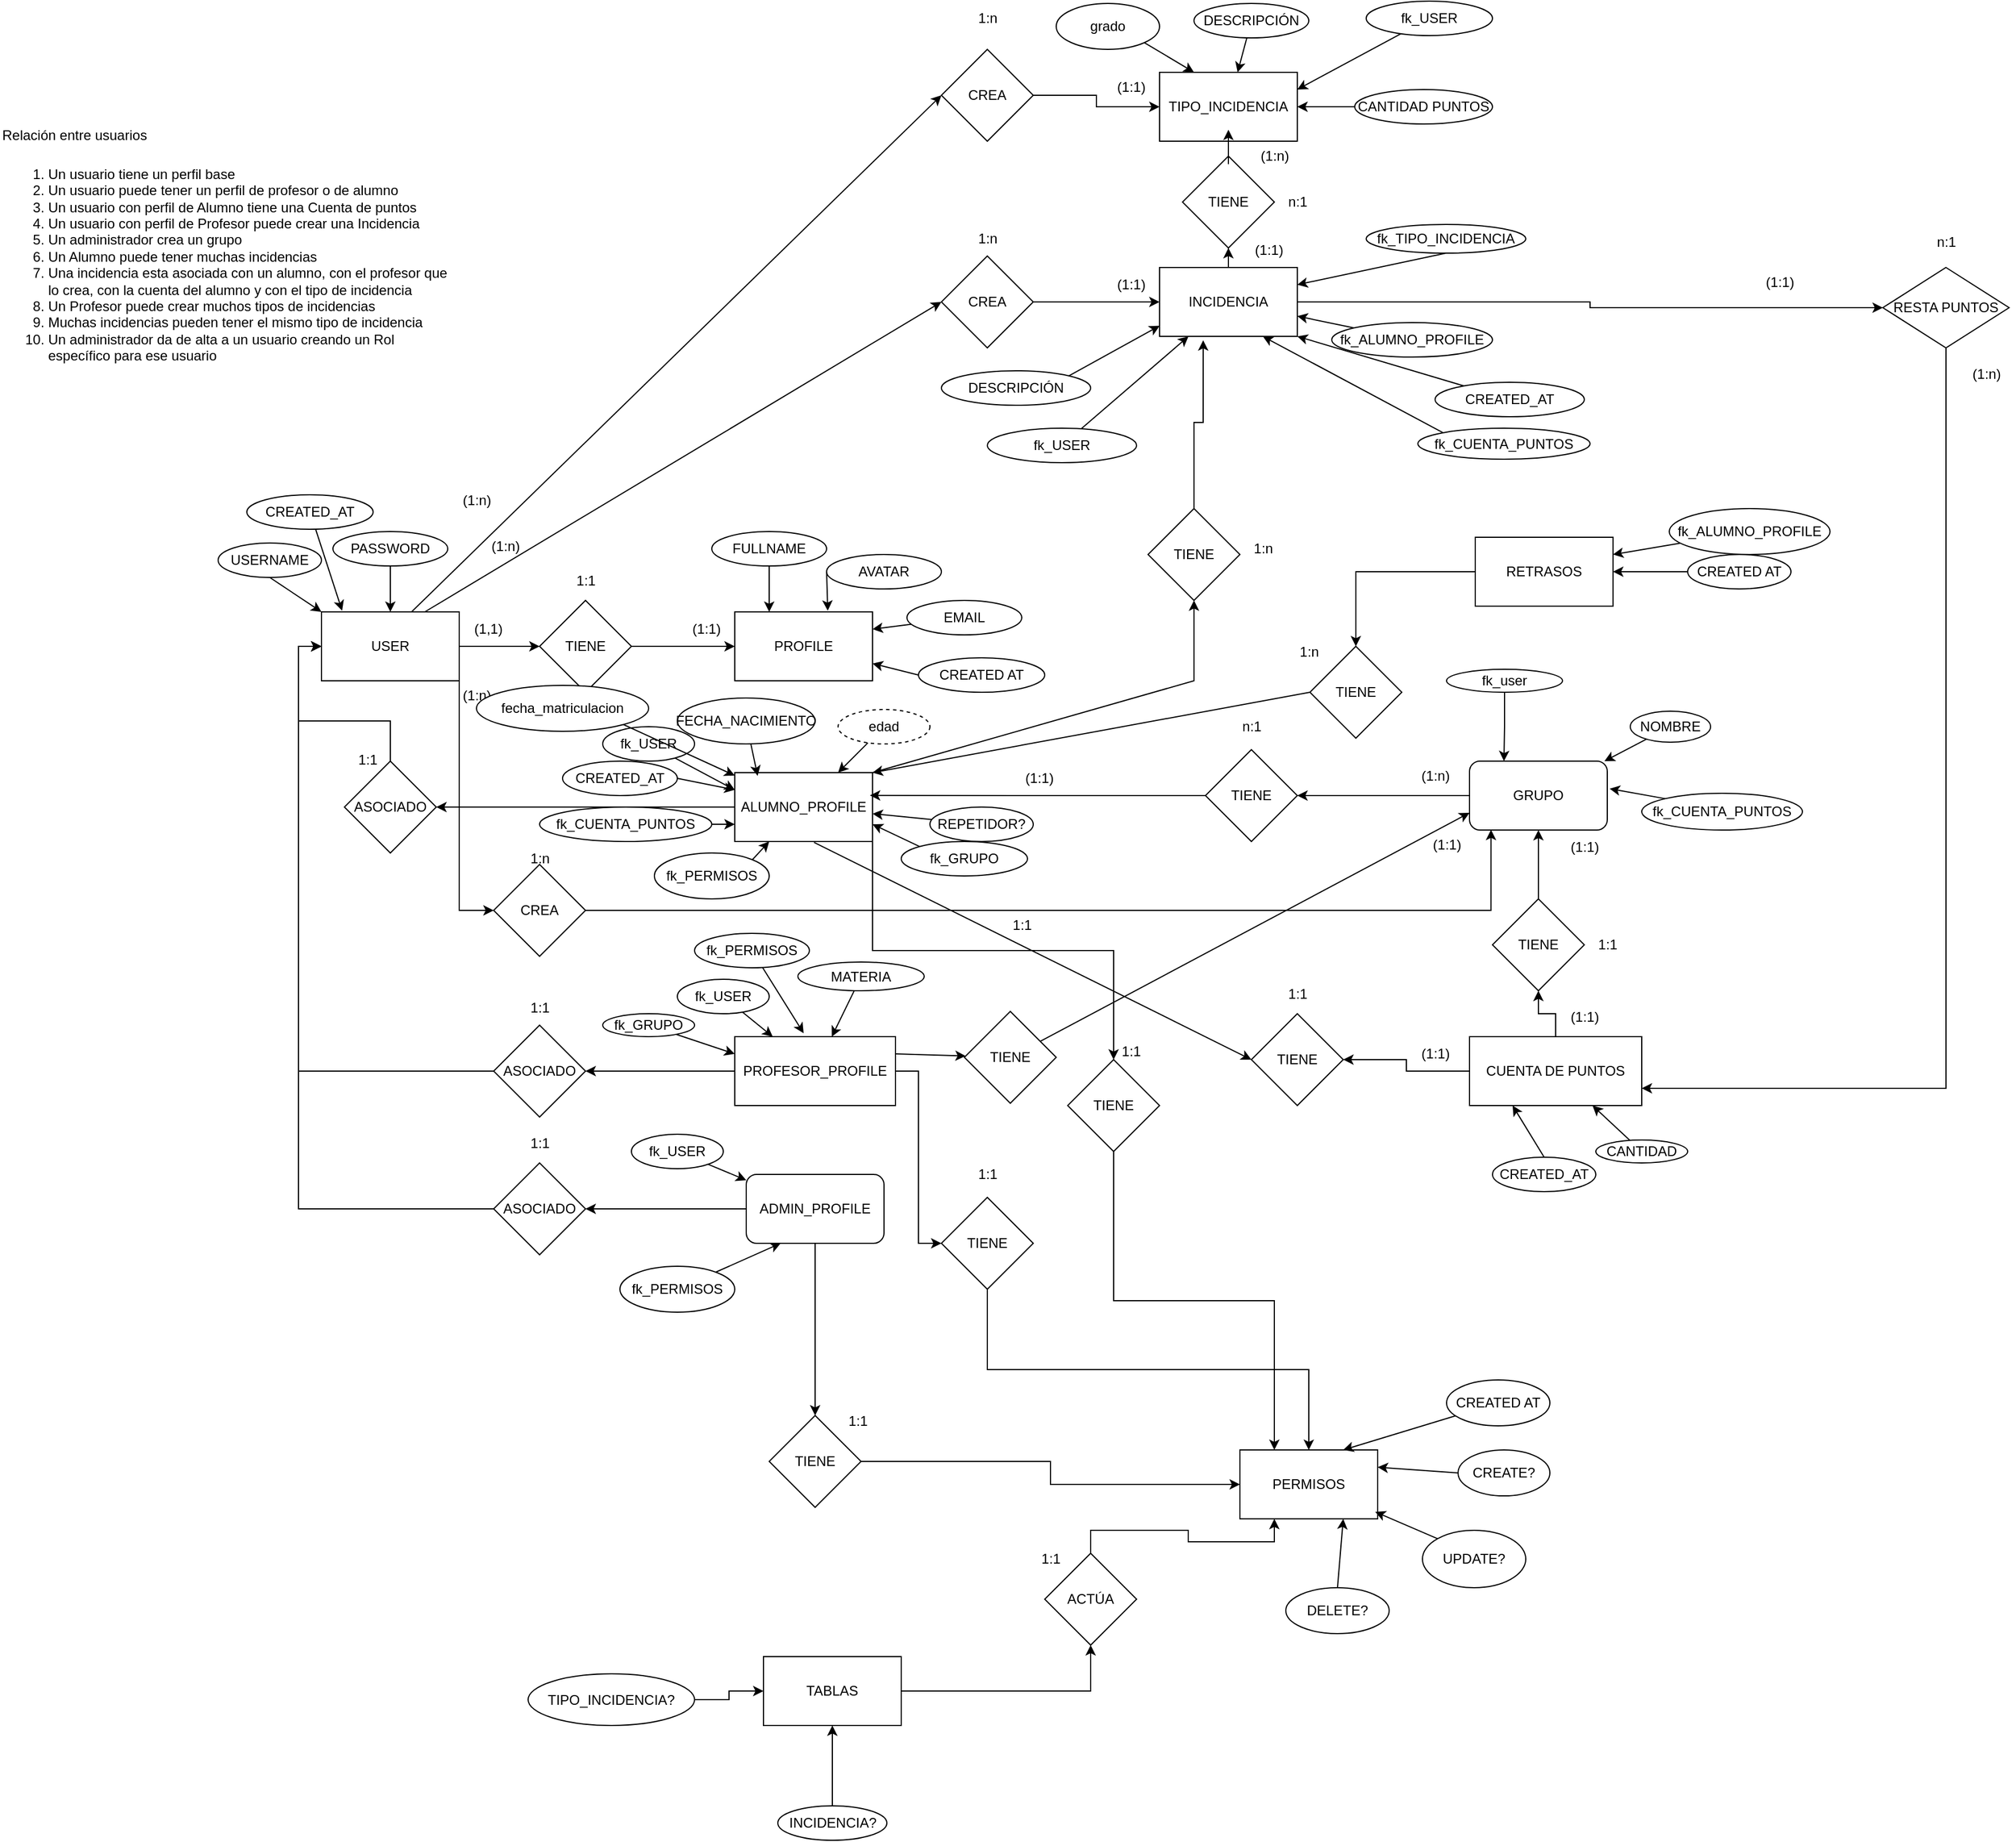 <mxfile version="24.8.4">
  <diagram name="Página-1" id="fHq5Il7rkgxkkeVJPvbZ">
    <mxGraphModel dx="1257" dy="1895" grid="1" gridSize="10" guides="1" tooltips="1" connect="1" arrows="1" fold="1" page="1" pageScale="1" pageWidth="827" pageHeight="1169" math="0" shadow="0">
      <root>
        <mxCell id="0" />
        <mxCell id="1" parent="0" />
        <mxCell id="5nmSyV8fs2mh4pmYHU-O-1" value="&lt;h1 style=&quot;margin-top: 0px;&quot;&gt;&lt;span style=&quot;font-size: 12px; font-weight: 400;&quot;&gt;Relación entre usuarios&lt;/span&gt;&lt;/h1&gt;&lt;div&gt;&lt;ol&gt;&lt;li&gt;&lt;span style=&quot;font-size: 12px; font-weight: 400;&quot;&gt;Un usuario tiene un perfil base&lt;/span&gt;&lt;/li&gt;&lt;li&gt;Un usuario puede tener un perfil de profesor o de alumno&lt;/li&gt;&lt;li&gt;Un usuario con perfil de Alumno tiene una Cuenta de puntos&lt;/li&gt;&lt;li&gt;Un usuario con perfil de Profesor puede crear una Incidencia&lt;/li&gt;&lt;li&gt;Un administrador crea un grupo&lt;/li&gt;&lt;li&gt;Un Alumno puede tener muchas incidencias&lt;/li&gt;&lt;li&gt;Una incidencia esta asociada con un alumno, con el profesor que lo crea, con la cuenta del alumno y con el tipo de incidencia&lt;/li&gt;&lt;li&gt;Un Profesor puede crear muchos tipos de incidencias&lt;/li&gt;&lt;li&gt;Muchas incidencias pueden tener el mismo tipo de incidencia&lt;/li&gt;&lt;li&gt;Un administrador da de alta a un usuario creando un Rol específico para ese usuario&lt;/li&gt;&lt;/ol&gt;&lt;/div&gt;" style="text;html=1;whiteSpace=wrap;overflow=hidden;rounded=0;" parent="1" vertex="1">
          <mxGeometry x="60" y="60" width="390" height="250" as="geometry" />
        </mxCell>
        <mxCell id="5nmSyV8fs2mh4pmYHU-O-5" style="edgeStyle=orthogonalEdgeStyle;rounded=0;orthogonalLoop=1;jettySize=auto;html=1;exitX=1;exitY=0.5;exitDx=0;exitDy=0;entryX=0;entryY=0.5;entryDx=0;entryDy=0;" parent="1" source="5nmSyV8fs2mh4pmYHU-O-3" target="5nmSyV8fs2mh4pmYHU-O-6" edge="1">
          <mxGeometry relative="1" as="geometry">
            <mxPoint x="520" y="530" as="targetPoint" />
          </mxGeometry>
        </mxCell>
        <mxCell id="5nmSyV8fs2mh4pmYHU-O-261" style="edgeStyle=orthogonalEdgeStyle;rounded=0;orthogonalLoop=1;jettySize=auto;html=1;exitX=0.75;exitY=1;exitDx=0;exitDy=0;entryX=0;entryY=0.5;entryDx=0;entryDy=0;" parent="1" source="5nmSyV8fs2mh4pmYHU-O-3" target="5nmSyV8fs2mh4pmYHU-O-260" edge="1">
          <mxGeometry relative="1" as="geometry">
            <Array as="points">
              <mxPoint x="460" y="560" />
              <mxPoint x="460" y="760" />
            </Array>
          </mxGeometry>
        </mxCell>
        <mxCell id="5nmSyV8fs2mh4pmYHU-O-3" value="USER" style="whiteSpace=wrap;html=1;" parent="1" vertex="1">
          <mxGeometry x="340" y="500" width="120" height="60" as="geometry" />
        </mxCell>
        <mxCell id="5nmSyV8fs2mh4pmYHU-O-8" style="edgeStyle=orthogonalEdgeStyle;rounded=0;orthogonalLoop=1;jettySize=auto;html=1;entryX=0;entryY=0.5;entryDx=0;entryDy=0;" parent="1" source="5nmSyV8fs2mh4pmYHU-O-6" target="5nmSyV8fs2mh4pmYHU-O-7" edge="1">
          <mxGeometry relative="1" as="geometry" />
        </mxCell>
        <mxCell id="5nmSyV8fs2mh4pmYHU-O-6" value="TIENE" style="rhombus;whiteSpace=wrap;html=1;" parent="1" vertex="1">
          <mxGeometry x="530" y="490" width="80" height="80" as="geometry" />
        </mxCell>
        <mxCell id="5nmSyV8fs2mh4pmYHU-O-7" value="PROFILE" style="whiteSpace=wrap;html=1;" parent="1" vertex="1">
          <mxGeometry x="700" y="500" width="120" height="60" as="geometry" />
        </mxCell>
        <mxCell id="5nmSyV8fs2mh4pmYHU-O-9" value="(1,1)" style="text;html=1;align=center;verticalAlign=middle;resizable=0;points=[];autosize=1;strokeColor=none;fillColor=none;" parent="1" vertex="1">
          <mxGeometry x="460" y="500" width="50" height="30" as="geometry" />
        </mxCell>
        <mxCell id="5nmSyV8fs2mh4pmYHU-O-10" value="(1:1)" style="text;html=1;align=center;verticalAlign=middle;resizable=0;points=[];autosize=1;strokeColor=none;fillColor=none;" parent="1" vertex="1">
          <mxGeometry x="650" y="500" width="50" height="30" as="geometry" />
        </mxCell>
        <mxCell id="5nmSyV8fs2mh4pmYHU-O-20" style="rounded=0;orthogonalLoop=1;jettySize=auto;html=1;exitX=0.5;exitY=1;exitDx=0;exitDy=0;entryX=0;entryY=0;entryDx=0;entryDy=0;" parent="1" source="5nmSyV8fs2mh4pmYHU-O-12" target="5nmSyV8fs2mh4pmYHU-O-3" edge="1">
          <mxGeometry relative="1" as="geometry" />
        </mxCell>
        <mxCell id="5nmSyV8fs2mh4pmYHU-O-12" value="USERNAME" style="ellipse;whiteSpace=wrap;html=1;" parent="1" vertex="1">
          <mxGeometry x="250" y="440" width="90" height="30" as="geometry" />
        </mxCell>
        <mxCell id="5nmSyV8fs2mh4pmYHU-O-22" style="edgeStyle=orthogonalEdgeStyle;rounded=0;orthogonalLoop=1;jettySize=auto;html=1;entryX=0.5;entryY=0;entryDx=0;entryDy=0;" parent="1" source="5nmSyV8fs2mh4pmYHU-O-13" target="5nmSyV8fs2mh4pmYHU-O-3" edge="1">
          <mxGeometry relative="1" as="geometry" />
        </mxCell>
        <mxCell id="5nmSyV8fs2mh4pmYHU-O-13" value="PASSWORD" style="ellipse;whiteSpace=wrap;html=1;" parent="1" vertex="1">
          <mxGeometry x="350" y="430" width="100" height="30" as="geometry" />
        </mxCell>
        <mxCell id="5nmSyV8fs2mh4pmYHU-O-32" style="edgeStyle=orthogonalEdgeStyle;rounded=0;orthogonalLoop=1;jettySize=auto;html=1;exitX=0.5;exitY=1;exitDx=0;exitDy=0;entryX=0.25;entryY=0;entryDx=0;entryDy=0;" parent="1" source="5nmSyV8fs2mh4pmYHU-O-23" target="5nmSyV8fs2mh4pmYHU-O-7" edge="1">
          <mxGeometry relative="1" as="geometry" />
        </mxCell>
        <mxCell id="5nmSyV8fs2mh4pmYHU-O-23" value="FULLNAME" style="ellipse;whiteSpace=wrap;html=1;" parent="1" vertex="1">
          <mxGeometry x="680" y="430" width="100" height="30" as="geometry" />
        </mxCell>
        <mxCell id="5nmSyV8fs2mh4pmYHU-O-25" value="AVATAR&lt;span style=&quot;color: rgba(0, 0, 0, 0); font-family: monospace; font-size: 0px; text-align: start; text-wrap-mode: nowrap;&quot;&gt;%3CmxGraphModel%3E%3Croot%3E%3CmxCell%20id%3D%220%22%2F%3E%3CmxCell%20id%3D%221%22%20parent%3D%220%22%2F%3E%3CmxCell%20id%3D%222%22%20value%3D%22FULLNAME%22%20style%3D%22ellipse%3BwhiteSpace%3Dwrap%3Bhtml%3D1%3B%22%20vertex%3D%221%22%20parent%3D%221%22%3E%3CmxGeometry%20x%3D%221320%22%20y%3D%22110%22%20width%3D%22100%22%20height%3D%2230%22%20as%3D%22geometry%22%2F%3E%3C%2FmxCell%3E%3C%2Froot%3E%3C%2FmxGraphModel%3E&lt;/span&gt;" style="ellipse;whiteSpace=wrap;html=1;" parent="1" vertex="1">
          <mxGeometry x="780" y="450" width="100" height="30" as="geometry" />
        </mxCell>
        <mxCell id="5nmSyV8fs2mh4pmYHU-O-33" style="rounded=0;orthogonalLoop=1;jettySize=auto;html=1;entryX=1;entryY=0.25;entryDx=0;entryDy=0;" parent="1" source="5nmSyV8fs2mh4pmYHU-O-30" target="5nmSyV8fs2mh4pmYHU-O-7" edge="1">
          <mxGeometry relative="1" as="geometry">
            <mxPoint x="830" y="520" as="targetPoint" />
          </mxGeometry>
        </mxCell>
        <mxCell id="5nmSyV8fs2mh4pmYHU-O-30" value="EMAIL" style="ellipse;whiteSpace=wrap;html=1;" parent="1" vertex="1">
          <mxGeometry x="850" y="490" width="100" height="30" as="geometry" />
        </mxCell>
        <mxCell id="5nmSyV8fs2mh4pmYHU-O-31" style="rounded=0;orthogonalLoop=1;jettySize=auto;html=1;exitX=0;exitY=0.5;exitDx=0;exitDy=0;entryX=0.675;entryY=-0.017;entryDx=0;entryDy=0;entryPerimeter=0;" parent="1" source="5nmSyV8fs2mh4pmYHU-O-25" target="5nmSyV8fs2mh4pmYHU-O-7" edge="1">
          <mxGeometry relative="1" as="geometry" />
        </mxCell>
        <mxCell id="5nmSyV8fs2mh4pmYHU-O-34" value="1:1" style="text;html=1;align=center;verticalAlign=middle;resizable=0;points=[];autosize=1;strokeColor=none;fillColor=none;" parent="1" vertex="1">
          <mxGeometry x="550" y="458" width="40" height="30" as="geometry" />
        </mxCell>
        <mxCell id="5nmSyV8fs2mh4pmYHU-O-227" style="rounded=0;orthogonalLoop=1;jettySize=auto;html=1;exitX=1;exitY=0;exitDx=0;exitDy=0;" parent="1" source="5nmSyV8fs2mh4pmYHU-O-46" target="5nmSyV8fs2mh4pmYHU-O-225" edge="1">
          <mxGeometry relative="1" as="geometry">
            <Array as="points">
              <mxPoint x="1100" y="560" />
            </Array>
          </mxGeometry>
        </mxCell>
        <mxCell id="h6sf5w2JTI2KtMpbFyoY-28" style="edgeStyle=orthogonalEdgeStyle;rounded=0;orthogonalLoop=1;jettySize=auto;html=1;exitX=1;exitY=1;exitDx=0;exitDy=0;entryX=0.5;entryY=0;entryDx=0;entryDy=0;" parent="1" source="5nmSyV8fs2mh4pmYHU-O-46" target="h6sf5w2JTI2KtMpbFyoY-27" edge="1">
          <mxGeometry relative="1" as="geometry" />
        </mxCell>
        <mxCell id="h6sf5w2JTI2KtMpbFyoY-43" style="edgeStyle=orthogonalEdgeStyle;rounded=0;orthogonalLoop=1;jettySize=auto;html=1;entryX=1;entryY=0.5;entryDx=0;entryDy=0;" parent="1" source="5nmSyV8fs2mh4pmYHU-O-46" target="h6sf5w2JTI2KtMpbFyoY-40" edge="1">
          <mxGeometry relative="1" as="geometry" />
        </mxCell>
        <mxCell id="5nmSyV8fs2mh4pmYHU-O-46" value="ALUMNO_PROFILE" style="whiteSpace=wrap;html=1;" parent="1" vertex="1">
          <mxGeometry x="700" y="640" width="120" height="60" as="geometry" />
        </mxCell>
        <mxCell id="h6sf5w2JTI2KtMpbFyoY-24" style="edgeStyle=orthogonalEdgeStyle;rounded=0;orthogonalLoop=1;jettySize=auto;html=1;exitX=1;exitY=0.5;exitDx=0;exitDy=0;entryX=0;entryY=0.5;entryDx=0;entryDy=0;" parent="1" source="5nmSyV8fs2mh4pmYHU-O-47" target="h6sf5w2JTI2KtMpbFyoY-23" edge="1">
          <mxGeometry relative="1" as="geometry" />
        </mxCell>
        <mxCell id="h6sf5w2JTI2KtMpbFyoY-52" style="edgeStyle=orthogonalEdgeStyle;rounded=0;orthogonalLoop=1;jettySize=auto;html=1;entryX=1;entryY=0.5;entryDx=0;entryDy=0;" parent="1" source="5nmSyV8fs2mh4pmYHU-O-47" target="h6sf5w2JTI2KtMpbFyoY-47" edge="1">
          <mxGeometry relative="1" as="geometry" />
        </mxCell>
        <mxCell id="HAJWOKTtWnyAJJbQ7NxA-2" style="rounded=0;orthogonalLoop=1;jettySize=auto;html=1;exitX=1;exitY=0.25;exitDx=0;exitDy=0;" edge="1" parent="1" source="5nmSyV8fs2mh4pmYHU-O-47" target="HAJWOKTtWnyAJJbQ7NxA-1">
          <mxGeometry relative="1" as="geometry" />
        </mxCell>
        <mxCell id="5nmSyV8fs2mh4pmYHU-O-47" value="PROFESOR_PROFILE" style="whiteSpace=wrap;html=1;" parent="1" vertex="1">
          <mxGeometry x="700" y="870" width="140" height="60" as="geometry" />
        </mxCell>
        <mxCell id="5nmSyV8fs2mh4pmYHU-O-224" style="rounded=0;orthogonalLoop=1;jettySize=auto;html=1;entryX=0;entryY=0.25;entryDx=0;entryDy=0;" parent="1" source="5nmSyV8fs2mh4pmYHU-O-60" target="5nmSyV8fs2mh4pmYHU-O-46" edge="1">
          <mxGeometry relative="1" as="geometry" />
        </mxCell>
        <mxCell id="5nmSyV8fs2mh4pmYHU-O-60" value="fk_USER&lt;span style=&quot;color: rgba(0, 0, 0, 0); font-family: monospace; font-size: 0px; text-align: start; text-wrap-mode: nowrap;&quot;&gt;%3CmxGraphModel%3E%3Croot%3E%3CmxCell%20id%3D%220%22%2F%3E%3CmxCell%20id%3D%221%22%20parent%3D%220%22%2F%3E%3CmxCell%20id%3D%222%22%20value%3D%22CREATED%20AT%22%20style%3D%22ellipse%3BwhiteSpace%3Dwrap%3Bhtml%3D1%3B%22%20vertex%3D%221%22%20parent%3D%221%22%3E%3CmxGeometry%20x%3D%22-220%22%20y%3D%22440%22%20width%3D%22100%22%20height%3D%2230%22%20as%3D%22geometry%22%2F%3E%3C%2FmxCell%3E%3C%2Froot%3E%3C%2FmxGraphModel%3E&lt;/span&gt;" style="ellipse;whiteSpace=wrap;html=1;" parent="1" vertex="1">
          <mxGeometry x="585" y="600" width="80" height="30" as="geometry" />
        </mxCell>
        <mxCell id="5nmSyV8fs2mh4pmYHU-O-63" style="rounded=0;orthogonalLoop=1;jettySize=auto;html=1;" parent="1" source="5nmSyV8fs2mh4pmYHU-O-61" target="5nmSyV8fs2mh4pmYHU-O-47" edge="1">
          <mxGeometry relative="1" as="geometry" />
        </mxCell>
        <mxCell id="5nmSyV8fs2mh4pmYHU-O-61" value="fk_USER&lt;span style=&quot;color: rgba(0, 0, 0, 0); font-family: monospace; font-size: 0px; text-align: start; text-wrap-mode: nowrap;&quot;&gt;%3CmxGraphModel%3E%3Croot%3E%3CmxCell%20id%3D%220%22%2F%3E%3CmxCell%20id%3D%221%22%20parent%3D%220%22%2F%3E%3CmxCell%20id%3D%222%22%20value%3D%22CREATED%20AT%22%20style%3D%22ellipse%3BwhiteSpace%3Dwrap%3Bhtml%3D1%3B%22%20vertex%3D%221%22%20parent%3D%221%22%3E%3CmxGeometry%20x%3D%22-220%22%20y%3D%22440%22%20width%3D%22100%22%20height%3D%2230%22%20as%3D%22geometry%22%2F%3E%3C%2FmxCell%3E%3C%2Froot%3E%3C%2FmxGraphModel%3E&lt;/span&gt;" style="ellipse;whiteSpace=wrap;html=1;" parent="1" vertex="1">
          <mxGeometry x="650" y="820" width="80" height="30" as="geometry" />
        </mxCell>
        <mxCell id="5nmSyV8fs2mh4pmYHU-O-66" value="" style="rounded=0;orthogonalLoop=1;jettySize=auto;html=1;" parent="1" source="5nmSyV8fs2mh4pmYHU-O-64" target="5nmSyV8fs2mh4pmYHU-O-46" edge="1">
          <mxGeometry relative="1" as="geometry" />
        </mxCell>
        <mxCell id="5nmSyV8fs2mh4pmYHU-O-64" value="REPETIDOR?" style="ellipse;whiteSpace=wrap;html=1;" parent="1" vertex="1">
          <mxGeometry x="870" y="670" width="90" height="30" as="geometry" />
        </mxCell>
        <mxCell id="5nmSyV8fs2mh4pmYHU-O-68" value="" style="rounded=0;orthogonalLoop=1;jettySize=auto;html=1;" parent="1" source="5nmSyV8fs2mh4pmYHU-O-67" target="5nmSyV8fs2mh4pmYHU-O-46" edge="1">
          <mxGeometry relative="1" as="geometry" />
        </mxCell>
        <mxCell id="5nmSyV8fs2mh4pmYHU-O-67" value="edad" style="ellipse;whiteSpace=wrap;html=1;dashed=1;" parent="1" vertex="1">
          <mxGeometry x="790" y="585" width="80" height="30" as="geometry" />
        </mxCell>
        <mxCell id="5nmSyV8fs2mh4pmYHU-O-69" value="FECHA_NACIMIENTO" style="ellipse;whiteSpace=wrap;html=1;" parent="1" vertex="1">
          <mxGeometry x="650" y="575" width="120" height="40" as="geometry" />
        </mxCell>
        <mxCell id="5nmSyV8fs2mh4pmYHU-O-72" style="rounded=0;orthogonalLoop=1;jettySize=auto;html=1;entryX=0.166;entryY=0.047;entryDx=0;entryDy=0;entryPerimeter=0;" parent="1" source="5nmSyV8fs2mh4pmYHU-O-69" target="5nmSyV8fs2mh4pmYHU-O-46" edge="1">
          <mxGeometry relative="1" as="geometry" />
        </mxCell>
        <mxCell id="h6sf5w2JTI2KtMpbFyoY-20" style="edgeStyle=orthogonalEdgeStyle;rounded=0;orthogonalLoop=1;jettySize=auto;html=1;exitX=0.5;exitY=1;exitDx=0;exitDy=0;entryX=0.5;entryY=0;entryDx=0;entryDy=0;" parent="1" source="5nmSyV8fs2mh4pmYHU-O-74" target="h6sf5w2JTI2KtMpbFyoY-19" edge="1">
          <mxGeometry relative="1" as="geometry" />
        </mxCell>
        <mxCell id="h6sf5w2JTI2KtMpbFyoY-50" style="edgeStyle=orthogonalEdgeStyle;rounded=0;orthogonalLoop=1;jettySize=auto;html=1;entryX=1;entryY=0.5;entryDx=0;entryDy=0;" parent="1" source="5nmSyV8fs2mh4pmYHU-O-74" target="h6sf5w2JTI2KtMpbFyoY-49" edge="1">
          <mxGeometry relative="1" as="geometry" />
        </mxCell>
        <mxCell id="5nmSyV8fs2mh4pmYHU-O-74" value="ADMIN_PROFILE" style="rounded=1;whiteSpace=wrap;html=1;" parent="1" vertex="1">
          <mxGeometry x="710" y="990" width="120" height="60" as="geometry" />
        </mxCell>
        <mxCell id="5nmSyV8fs2mh4pmYHU-O-76" value="" style="rounded=0;orthogonalLoop=1;jettySize=auto;html=1;" parent="1" source="5nmSyV8fs2mh4pmYHU-O-75" target="5nmSyV8fs2mh4pmYHU-O-74" edge="1">
          <mxGeometry relative="1" as="geometry" />
        </mxCell>
        <mxCell id="5nmSyV8fs2mh4pmYHU-O-75" value="fk_USER" style="ellipse;whiteSpace=wrap;html=1;" parent="1" vertex="1">
          <mxGeometry x="610" y="955" width="80" height="30" as="geometry" />
        </mxCell>
        <mxCell id="5nmSyV8fs2mh4pmYHU-O-87" style="edgeStyle=orthogonalEdgeStyle;rounded=0;orthogonalLoop=1;jettySize=auto;html=1;" parent="1" source="5nmSyV8fs2mh4pmYHU-O-81" edge="1">
          <mxGeometry relative="1" as="geometry">
            <mxPoint x="1190" y="660" as="targetPoint" />
          </mxGeometry>
        </mxCell>
        <mxCell id="5nmSyV8fs2mh4pmYHU-O-81" value="GRUPO" style="rounded=1;whiteSpace=wrap;html=1;" parent="1" vertex="1">
          <mxGeometry x="1340" y="630" width="120" height="60" as="geometry" />
        </mxCell>
        <mxCell id="5nmSyV8fs2mh4pmYHU-O-83" value="" style="rounded=0;orthogonalLoop=1;jettySize=auto;html=1;" parent="1" source="5nmSyV8fs2mh4pmYHU-O-82" target="5nmSyV8fs2mh4pmYHU-O-81" edge="1">
          <mxGeometry relative="1" as="geometry" />
        </mxCell>
        <mxCell id="5nmSyV8fs2mh4pmYHU-O-82" value="NOMBRE" style="ellipse;whiteSpace=wrap;html=1;" parent="1" vertex="1">
          <mxGeometry x="1480" y="586.5" width="70" height="27" as="geometry" />
        </mxCell>
        <mxCell id="5nmSyV8fs2mh4pmYHU-O-84" value="TIENE" style="rhombus;whiteSpace=wrap;html=1;" parent="1" vertex="1">
          <mxGeometry x="1110" y="620" width="80" height="80" as="geometry" />
        </mxCell>
        <mxCell id="5nmSyV8fs2mh4pmYHU-O-89" style="edgeStyle=orthogonalEdgeStyle;rounded=0;orthogonalLoop=1;jettySize=auto;html=1;entryX=0.981;entryY=0.331;entryDx=0;entryDy=0;entryPerimeter=0;" parent="1" source="5nmSyV8fs2mh4pmYHU-O-84" target="5nmSyV8fs2mh4pmYHU-O-46" edge="1">
          <mxGeometry relative="1" as="geometry" />
        </mxCell>
        <mxCell id="5nmSyV8fs2mh4pmYHU-O-90" value="(1:1)" style="text;html=1;align=center;verticalAlign=middle;resizable=0;points=[];autosize=1;strokeColor=none;fillColor=none;" parent="1" vertex="1">
          <mxGeometry x="940" y="630" width="50" height="30" as="geometry" />
        </mxCell>
        <mxCell id="5nmSyV8fs2mh4pmYHU-O-91" value="(1:n)" style="text;html=1;align=center;verticalAlign=middle;resizable=0;points=[];autosize=1;strokeColor=none;fillColor=none;" parent="1" vertex="1">
          <mxGeometry x="1285" y="628" width="50" height="30" as="geometry" />
        </mxCell>
        <mxCell id="5nmSyV8fs2mh4pmYHU-O-92" value="n:1" style="text;html=1;align=center;verticalAlign=middle;resizable=0;points=[];autosize=1;strokeColor=none;fillColor=none;" parent="1" vertex="1">
          <mxGeometry x="1130" y="585" width="40" height="30" as="geometry" />
        </mxCell>
        <mxCell id="5nmSyV8fs2mh4pmYHU-O-100" value="" style="edgeStyle=orthogonalEdgeStyle;rounded=0;orthogonalLoop=1;jettySize=auto;html=1;" parent="1" source="5nmSyV8fs2mh4pmYHU-O-95" target="5nmSyV8fs2mh4pmYHU-O-99" edge="1">
          <mxGeometry relative="1" as="geometry" />
        </mxCell>
        <mxCell id="5nmSyV8fs2mh4pmYHU-O-111" value="" style="edgeStyle=orthogonalEdgeStyle;rounded=0;orthogonalLoop=1;jettySize=auto;html=1;" parent="1" source="5nmSyV8fs2mh4pmYHU-O-95" target="5nmSyV8fs2mh4pmYHU-O-110" edge="1">
          <mxGeometry relative="1" as="geometry" />
        </mxCell>
        <mxCell id="5nmSyV8fs2mh4pmYHU-O-95" value="CUENTA DE PUNTOS" style="rounded=0;whiteSpace=wrap;html=1;" parent="1" vertex="1">
          <mxGeometry x="1340" y="870" width="150" height="60" as="geometry" />
        </mxCell>
        <mxCell id="5nmSyV8fs2mh4pmYHU-O-98" value="" style="rounded=0;orthogonalLoop=1;jettySize=auto;html=1;" parent="1" source="5nmSyV8fs2mh4pmYHU-O-97" target="5nmSyV8fs2mh4pmYHU-O-95" edge="1">
          <mxGeometry relative="1" as="geometry" />
        </mxCell>
        <mxCell id="5nmSyV8fs2mh4pmYHU-O-97" value="CANTIDAD" style="ellipse;whiteSpace=wrap;html=1;" parent="1" vertex="1">
          <mxGeometry x="1450" y="960" width="80" height="20" as="geometry" />
        </mxCell>
        <mxCell id="5nmSyV8fs2mh4pmYHU-O-102" style="rounded=0;orthogonalLoop=1;jettySize=auto;html=1;entryX=0;entryY=0.5;entryDx=0;entryDy=0;exitX=0.576;exitY=1.013;exitDx=0;exitDy=0;exitPerimeter=0;" parent="1" source="5nmSyV8fs2mh4pmYHU-O-46" target="5nmSyV8fs2mh4pmYHU-O-99" edge="1">
          <mxGeometry relative="1" as="geometry">
            <mxPoint x="760" y="730" as="targetPoint" />
          </mxGeometry>
        </mxCell>
        <mxCell id="5nmSyV8fs2mh4pmYHU-O-99" value="TIENE" style="rhombus;whiteSpace=wrap;html=1;" parent="1" vertex="1">
          <mxGeometry x="1150" y="850" width="80" height="80" as="geometry" />
        </mxCell>
        <mxCell id="5nmSyV8fs2mh4pmYHU-O-104" value="(1:1)" style="text;html=1;align=center;verticalAlign=middle;resizable=0;points=[];autosize=1;strokeColor=none;fillColor=none;" parent="1" vertex="1">
          <mxGeometry x="1285" y="870" width="50" height="30" as="geometry" />
        </mxCell>
        <mxCell id="5nmSyV8fs2mh4pmYHU-O-105" value="1:1" style="text;html=1;align=center;verticalAlign=middle;resizable=0;points=[];autosize=1;strokeColor=none;fillColor=none;" parent="1" vertex="1">
          <mxGeometry x="1170" y="818" width="40" height="30" as="geometry" />
        </mxCell>
        <mxCell id="5nmSyV8fs2mh4pmYHU-O-106" style="edgeStyle=orthogonalEdgeStyle;rounded=0;orthogonalLoop=1;jettySize=auto;html=1;exitX=0.5;exitY=1;exitDx=0;exitDy=0;" parent="1" edge="1">
          <mxGeometry relative="1" as="geometry">
            <mxPoint x="930" y="770" as="sourcePoint" />
            <mxPoint x="930" y="770" as="targetPoint" />
          </mxGeometry>
        </mxCell>
        <mxCell id="5nmSyV8fs2mh4pmYHU-O-108" value="" style="rounded=0;orthogonalLoop=1;jettySize=auto;html=1;entryX=0;entryY=0.75;entryDx=0;entryDy=0;" parent="1" source="5nmSyV8fs2mh4pmYHU-O-107" target="5nmSyV8fs2mh4pmYHU-O-46" edge="1">
          <mxGeometry relative="1" as="geometry" />
        </mxCell>
        <mxCell id="5nmSyV8fs2mh4pmYHU-O-107" value="fk_CUENTA_PUNTOS" style="ellipse;whiteSpace=wrap;html=1;" parent="1" vertex="1">
          <mxGeometry x="530" y="670" width="150" height="30" as="geometry" />
        </mxCell>
        <mxCell id="5nmSyV8fs2mh4pmYHU-O-112" value="" style="edgeStyle=orthogonalEdgeStyle;rounded=0;orthogonalLoop=1;jettySize=auto;html=1;" parent="1" source="5nmSyV8fs2mh4pmYHU-O-110" target="5nmSyV8fs2mh4pmYHU-O-81" edge="1">
          <mxGeometry relative="1" as="geometry" />
        </mxCell>
        <mxCell id="5nmSyV8fs2mh4pmYHU-O-110" value="TIENE" style="rhombus;whiteSpace=wrap;html=1;" parent="1" vertex="1">
          <mxGeometry x="1360" y="750" width="80" height="80" as="geometry" />
        </mxCell>
        <mxCell id="5nmSyV8fs2mh4pmYHU-O-114" value="(1:1)" style="text;html=1;align=center;verticalAlign=middle;resizable=0;points=[];autosize=1;strokeColor=none;fillColor=none;" parent="1" vertex="1">
          <mxGeometry x="1415" y="838" width="50" height="30" as="geometry" />
        </mxCell>
        <mxCell id="5nmSyV8fs2mh4pmYHU-O-115" value="(1:1)" style="text;html=1;align=center;verticalAlign=middle;resizable=0;points=[];autosize=1;strokeColor=none;fillColor=none;" parent="1" vertex="1">
          <mxGeometry x="1415" y="690" width="50" height="30" as="geometry" />
        </mxCell>
        <mxCell id="5nmSyV8fs2mh4pmYHU-O-116" value="1:1" style="text;html=1;align=center;verticalAlign=middle;resizable=0;points=[];autosize=1;strokeColor=none;fillColor=none;" parent="1" vertex="1">
          <mxGeometry x="1440" y="775" width="40" height="30" as="geometry" />
        </mxCell>
        <mxCell id="5nmSyV8fs2mh4pmYHU-O-241" style="edgeStyle=orthogonalEdgeStyle;rounded=0;orthogonalLoop=1;jettySize=auto;html=1;" parent="1" source="5nmSyV8fs2mh4pmYHU-O-128" target="5nmSyV8fs2mh4pmYHU-O-232" edge="1">
          <mxGeometry relative="1" as="geometry" />
        </mxCell>
        <mxCell id="5nmSyV8fs2mh4pmYHU-O-248" style="edgeStyle=orthogonalEdgeStyle;rounded=0;orthogonalLoop=1;jettySize=auto;html=1;exitX=1;exitY=0.5;exitDx=0;exitDy=0;entryX=0;entryY=0.5;entryDx=0;entryDy=0;" parent="1" source="5nmSyV8fs2mh4pmYHU-O-128" target="5nmSyV8fs2mh4pmYHU-O-247" edge="1">
          <mxGeometry relative="1" as="geometry" />
        </mxCell>
        <mxCell id="5nmSyV8fs2mh4pmYHU-O-128" value="INCIDENCIA" style="whiteSpace=wrap;html=1;" parent="1" vertex="1">
          <mxGeometry x="1070" y="200" width="120" height="60" as="geometry" />
        </mxCell>
        <mxCell id="5nmSyV8fs2mh4pmYHU-O-129" value="TIPO_INCIDENCIA" style="whiteSpace=wrap;html=1;" parent="1" vertex="1">
          <mxGeometry x="1070" y="30" width="120" height="60" as="geometry" />
        </mxCell>
        <mxCell id="5nmSyV8fs2mh4pmYHU-O-130" value="" style="rounded=0;orthogonalLoop=1;jettySize=auto;html=1;" parent="1" source="5nmSyV8fs2mh4pmYHU-O-131" target="5nmSyV8fs2mh4pmYHU-O-129" edge="1">
          <mxGeometry relative="1" as="geometry" />
        </mxCell>
        <mxCell id="5nmSyV8fs2mh4pmYHU-O-131" value="DESCRIPCIÓN" style="ellipse;whiteSpace=wrap;html=1;" parent="1" vertex="1">
          <mxGeometry x="1100" y="-30" width="100" height="30" as="geometry" />
        </mxCell>
        <mxCell id="5nmSyV8fs2mh4pmYHU-O-132" value="" style="edgeStyle=orthogonalEdgeStyle;rounded=0;orthogonalLoop=1;jettySize=auto;html=1;" parent="1" source="5nmSyV8fs2mh4pmYHU-O-133" target="5nmSyV8fs2mh4pmYHU-O-129" edge="1">
          <mxGeometry relative="1" as="geometry" />
        </mxCell>
        <mxCell id="5nmSyV8fs2mh4pmYHU-O-133" value="CANTIDAD PUNTOS" style="ellipse;whiteSpace=wrap;html=1;" parent="1" vertex="1">
          <mxGeometry x="1240" y="45" width="120" height="30" as="geometry" />
        </mxCell>
        <mxCell id="5nmSyV8fs2mh4pmYHU-O-208" value="" style="edgeStyle=orthogonalEdgeStyle;rounded=0;orthogonalLoop=1;jettySize=auto;html=1;" parent="1" source="5nmSyV8fs2mh4pmYHU-O-200" target="5nmSyV8fs2mh4pmYHU-O-129" edge="1">
          <mxGeometry relative="1" as="geometry" />
        </mxCell>
        <mxCell id="5nmSyV8fs2mh4pmYHU-O-200" value="CREA" style="rhombus;whiteSpace=wrap;html=1;" parent="1" vertex="1">
          <mxGeometry x="880" y="10" width="80" height="80" as="geometry" />
        </mxCell>
        <mxCell id="5nmSyV8fs2mh4pmYHU-O-209" value="" style="edgeStyle=orthogonalEdgeStyle;rounded=0;orthogonalLoop=1;jettySize=auto;html=1;" parent="1" source="5nmSyV8fs2mh4pmYHU-O-201" target="5nmSyV8fs2mh4pmYHU-O-128" edge="1">
          <mxGeometry relative="1" as="geometry" />
        </mxCell>
        <mxCell id="5nmSyV8fs2mh4pmYHU-O-201" value="CREA" style="rhombus;whiteSpace=wrap;html=1;" parent="1" vertex="1">
          <mxGeometry x="880" y="190" width="80" height="80" as="geometry" />
        </mxCell>
        <mxCell id="5nmSyV8fs2mh4pmYHU-O-204" style="rounded=0;orthogonalLoop=1;jettySize=auto;html=1;entryX=0;entryY=0.5;entryDx=0;entryDy=0;exitX=0.656;exitY=-0.004;exitDx=0;exitDy=0;exitPerimeter=0;" parent="1" source="5nmSyV8fs2mh4pmYHU-O-3" target="5nmSyV8fs2mh4pmYHU-O-200" edge="1">
          <mxGeometry relative="1" as="geometry" />
        </mxCell>
        <mxCell id="5nmSyV8fs2mh4pmYHU-O-205" style="rounded=0;orthogonalLoop=1;jettySize=auto;html=1;entryX=0;entryY=0.5;entryDx=0;entryDy=0;exitX=0.75;exitY=0;exitDx=0;exitDy=0;" parent="1" source="5nmSyV8fs2mh4pmYHU-O-3" target="5nmSyV8fs2mh4pmYHU-O-201" edge="1">
          <mxGeometry relative="1" as="geometry" />
        </mxCell>
        <mxCell id="5nmSyV8fs2mh4pmYHU-O-206" value="(1:n)" style="text;html=1;align=center;verticalAlign=middle;resizable=0;points=[];autosize=1;strokeColor=none;fillColor=none;" parent="1" vertex="1">
          <mxGeometry x="450" y="388" width="50" height="30" as="geometry" />
        </mxCell>
        <mxCell id="5nmSyV8fs2mh4pmYHU-O-207" value="(1:n)" style="text;html=1;align=center;verticalAlign=middle;resizable=0;points=[];autosize=1;strokeColor=none;fillColor=none;" parent="1" vertex="1">
          <mxGeometry x="475" y="428" width="50" height="30" as="geometry" />
        </mxCell>
        <mxCell id="5nmSyV8fs2mh4pmYHU-O-210" value="1:n" style="text;html=1;align=center;verticalAlign=middle;resizable=0;points=[];autosize=1;strokeColor=none;fillColor=none;" parent="1" vertex="1">
          <mxGeometry x="900" y="-32" width="40" height="30" as="geometry" />
        </mxCell>
        <mxCell id="5nmSyV8fs2mh4pmYHU-O-211" value="(1:1)" style="text;html=1;align=center;verticalAlign=middle;resizable=0;points=[];autosize=1;strokeColor=none;fillColor=none;" parent="1" vertex="1">
          <mxGeometry x="1020" y="28" width="50" height="30" as="geometry" />
        </mxCell>
        <mxCell id="5nmSyV8fs2mh4pmYHU-O-212" value="(1:1)" style="text;html=1;align=center;verticalAlign=middle;resizable=0;points=[];autosize=1;strokeColor=none;fillColor=none;" parent="1" vertex="1">
          <mxGeometry x="1020" y="200" width="50" height="30" as="geometry" />
        </mxCell>
        <mxCell id="5nmSyV8fs2mh4pmYHU-O-213" value="1:n" style="text;html=1;align=center;verticalAlign=middle;resizable=0;points=[];autosize=1;strokeColor=none;fillColor=none;" parent="1" vertex="1">
          <mxGeometry x="900" y="160" width="40" height="30" as="geometry" />
        </mxCell>
        <mxCell id="5nmSyV8fs2mh4pmYHU-O-216" value="" style="rounded=0;orthogonalLoop=1;jettySize=auto;html=1;" parent="1" source="5nmSyV8fs2mh4pmYHU-O-214" target="5nmSyV8fs2mh4pmYHU-O-128" edge="1">
          <mxGeometry relative="1" as="geometry" />
        </mxCell>
        <mxCell id="5nmSyV8fs2mh4pmYHU-O-214" value="fk_USER" style="ellipse;whiteSpace=wrap;html=1;" parent="1" vertex="1">
          <mxGeometry x="920" y="340" width="130" height="30" as="geometry" />
        </mxCell>
        <mxCell id="5nmSyV8fs2mh4pmYHU-O-219" style="rounded=0;orthogonalLoop=1;jettySize=auto;html=1;entryX=1;entryY=0.25;entryDx=0;entryDy=0;" parent="1" source="5nmSyV8fs2mh4pmYHU-O-215" target="5nmSyV8fs2mh4pmYHU-O-129" edge="1">
          <mxGeometry relative="1" as="geometry" />
        </mxCell>
        <mxCell id="5nmSyV8fs2mh4pmYHU-O-215" value="fk_USER" style="ellipse;whiteSpace=wrap;html=1;" parent="1" vertex="1">
          <mxGeometry x="1250" y="-32" width="110" height="30" as="geometry" />
        </mxCell>
        <mxCell id="5nmSyV8fs2mh4pmYHU-O-221" value="" style="rounded=0;orthogonalLoop=1;jettySize=auto;html=1;entryX=1;entryY=1;entryDx=0;entryDy=0;" parent="1" source="5nmSyV8fs2mh4pmYHU-O-220" target="5nmSyV8fs2mh4pmYHU-O-128" edge="1">
          <mxGeometry relative="1" as="geometry" />
        </mxCell>
        <mxCell id="5nmSyV8fs2mh4pmYHU-O-220" value="CREATED_AT" style="ellipse;whiteSpace=wrap;html=1;" parent="1" vertex="1">
          <mxGeometry x="1310" y="300" width="130" height="30" as="geometry" />
        </mxCell>
        <mxCell id="5nmSyV8fs2mh4pmYHU-O-222" value="DESCRIPCIÓN" style="ellipse;whiteSpace=wrap;html=1;" parent="1" vertex="1">
          <mxGeometry x="880" y="290" width="130" height="30" as="geometry" />
        </mxCell>
        <mxCell id="5nmSyV8fs2mh4pmYHU-O-225" value="TIENE" style="rhombus;whiteSpace=wrap;html=1;" parent="1" vertex="1">
          <mxGeometry x="1060" y="410" width="80" height="80" as="geometry" />
        </mxCell>
        <mxCell id="5nmSyV8fs2mh4pmYHU-O-228" style="edgeStyle=orthogonalEdgeStyle;rounded=0;orthogonalLoop=1;jettySize=auto;html=1;entryX=0.317;entryY=1.057;entryDx=0;entryDy=0;entryPerimeter=0;" parent="1" source="5nmSyV8fs2mh4pmYHU-O-225" target="5nmSyV8fs2mh4pmYHU-O-128" edge="1">
          <mxGeometry relative="1" as="geometry" />
        </mxCell>
        <mxCell id="5nmSyV8fs2mh4pmYHU-O-229" value="1:n" style="text;html=1;align=center;verticalAlign=middle;resizable=0;points=[];autosize=1;strokeColor=none;fillColor=none;" parent="1" vertex="1">
          <mxGeometry x="1140" y="430" width="40" height="30" as="geometry" />
        </mxCell>
        <mxCell id="5nmSyV8fs2mh4pmYHU-O-231" value="" style="rounded=0;orthogonalLoop=1;jettySize=auto;html=1;" parent="1" source="5nmSyV8fs2mh4pmYHU-O-230" target="5nmSyV8fs2mh4pmYHU-O-128" edge="1">
          <mxGeometry relative="1" as="geometry" />
        </mxCell>
        <mxCell id="5nmSyV8fs2mh4pmYHU-O-230" value="fk_ALUMNO_PROFILE" style="ellipse;whiteSpace=wrap;html=1;" parent="1" vertex="1">
          <mxGeometry x="1220" y="248" width="140" height="30" as="geometry" />
        </mxCell>
        <mxCell id="5nmSyV8fs2mh4pmYHU-O-232" value="TIENE" style="rhombus;whiteSpace=wrap;html=1;" parent="1" vertex="1">
          <mxGeometry x="1090" y="103" width="80" height="80" as="geometry" />
        </mxCell>
        <mxCell id="5nmSyV8fs2mh4pmYHU-O-236" value="(1:1)" style="text;html=1;align=center;verticalAlign=middle;resizable=0;points=[];autosize=1;strokeColor=none;fillColor=none;" parent="1" vertex="1">
          <mxGeometry x="1140" y="170" width="50" height="30" as="geometry" />
        </mxCell>
        <mxCell id="5nmSyV8fs2mh4pmYHU-O-237" value="(1:n)" style="text;html=1;align=center;verticalAlign=middle;resizable=0;points=[];autosize=1;strokeColor=none;fillColor=none;" parent="1" vertex="1">
          <mxGeometry x="1145" y="88" width="50" height="30" as="geometry" />
        </mxCell>
        <mxCell id="5nmSyV8fs2mh4pmYHU-O-238" value="n:1" style="text;html=1;align=center;verticalAlign=middle;resizable=0;points=[];autosize=1;strokeColor=none;fillColor=none;" parent="1" vertex="1">
          <mxGeometry x="1170" y="128" width="40" height="30" as="geometry" />
        </mxCell>
        <mxCell id="5nmSyV8fs2mh4pmYHU-O-243" style="edgeStyle=orthogonalEdgeStyle;rounded=0;orthogonalLoop=1;jettySize=auto;html=1;entryX=0.5;entryY=0.833;entryDx=0;entryDy=0;entryPerimeter=0;" parent="1" source="5nmSyV8fs2mh4pmYHU-O-232" target="5nmSyV8fs2mh4pmYHU-O-129" edge="1">
          <mxGeometry relative="1" as="geometry" />
        </mxCell>
        <mxCell id="5nmSyV8fs2mh4pmYHU-O-244" value="fk_TIPO_INCIDENCIA" style="ellipse;whiteSpace=wrap;html=1;" parent="1" vertex="1">
          <mxGeometry x="1250" y="162.5" width="139" height="25" as="geometry" />
        </mxCell>
        <mxCell id="5nmSyV8fs2mh4pmYHU-O-246" style="rounded=0;orthogonalLoop=1;jettySize=auto;html=1;exitX=0.5;exitY=1;exitDx=0;exitDy=0;entryX=1;entryY=0.25;entryDx=0;entryDy=0;" parent="1" source="5nmSyV8fs2mh4pmYHU-O-244" target="5nmSyV8fs2mh4pmYHU-O-128" edge="1">
          <mxGeometry relative="1" as="geometry" />
        </mxCell>
        <mxCell id="5nmSyV8fs2mh4pmYHU-O-249" style="edgeStyle=orthogonalEdgeStyle;rounded=0;orthogonalLoop=1;jettySize=auto;html=1;exitX=0.5;exitY=1;exitDx=0;exitDy=0;entryX=1;entryY=0.75;entryDx=0;entryDy=0;" parent="1" source="5nmSyV8fs2mh4pmYHU-O-247" target="5nmSyV8fs2mh4pmYHU-O-95" edge="1">
          <mxGeometry relative="1" as="geometry" />
        </mxCell>
        <mxCell id="5nmSyV8fs2mh4pmYHU-O-247" value="RESTA PUNTOS" style="rhombus;whiteSpace=wrap;html=1;" parent="1" vertex="1">
          <mxGeometry x="1700" y="200" width="110" height="70" as="geometry" />
        </mxCell>
        <mxCell id="5nmSyV8fs2mh4pmYHU-O-250" value="CREATED_AT" style="ellipse;whiteSpace=wrap;html=1;" parent="1" vertex="1">
          <mxGeometry x="275" y="398" width="110" height="30" as="geometry" />
        </mxCell>
        <mxCell id="5nmSyV8fs2mh4pmYHU-O-251" style="rounded=0;orthogonalLoop=1;jettySize=auto;html=1;entryX=0.15;entryY=-0.017;entryDx=0;entryDy=0;entryPerimeter=0;" parent="1" source="5nmSyV8fs2mh4pmYHU-O-250" target="5nmSyV8fs2mh4pmYHU-O-3" edge="1">
          <mxGeometry relative="1" as="geometry" />
        </mxCell>
        <mxCell id="5nmSyV8fs2mh4pmYHU-O-253" value="" style="rounded=0;orthogonalLoop=1;jettySize=auto;html=1;" parent="1" source="5nmSyV8fs2mh4pmYHU-O-252" target="5nmSyV8fs2mh4pmYHU-O-47" edge="1">
          <mxGeometry relative="1" as="geometry" />
        </mxCell>
        <mxCell id="5nmSyV8fs2mh4pmYHU-O-252" value="MATERIA" style="ellipse;whiteSpace=wrap;html=1;" parent="1" vertex="1">
          <mxGeometry x="755" y="805" width="110" height="25" as="geometry" />
        </mxCell>
        <mxCell id="5nmSyV8fs2mh4pmYHU-O-254" value="(1:1)" style="text;html=1;align=center;verticalAlign=middle;resizable=0;points=[];autosize=1;strokeColor=none;fillColor=none;" parent="1" vertex="1">
          <mxGeometry x="1585" y="198" width="50" height="30" as="geometry" />
        </mxCell>
        <mxCell id="5nmSyV8fs2mh4pmYHU-O-255" value="(1:n)" style="text;html=1;align=center;verticalAlign=middle;resizable=0;points=[];autosize=1;strokeColor=none;fillColor=none;" parent="1" vertex="1">
          <mxGeometry x="1765" y="278" width="50" height="30" as="geometry" />
        </mxCell>
        <mxCell id="5nmSyV8fs2mh4pmYHU-O-256" value="n:1" style="text;html=1;align=center;verticalAlign=middle;resizable=0;points=[];autosize=1;strokeColor=none;fillColor=none;" parent="1" vertex="1">
          <mxGeometry x="1735" y="162.5" width="40" height="30" as="geometry" />
        </mxCell>
        <mxCell id="5nmSyV8fs2mh4pmYHU-O-257" value="fk_CUENTA_PUNTOS" style="ellipse;whiteSpace=wrap;html=1;" parent="1" vertex="1">
          <mxGeometry x="1295" y="340" width="150" height="27" as="geometry" />
        </mxCell>
        <mxCell id="5nmSyV8fs2mh4pmYHU-O-258" style="rounded=0;orthogonalLoop=1;jettySize=auto;html=1;exitX=0;exitY=0;exitDx=0;exitDy=0;entryX=0.75;entryY=1;entryDx=0;entryDy=0;" parent="1" source="5nmSyV8fs2mh4pmYHU-O-257" target="5nmSyV8fs2mh4pmYHU-O-128" edge="1">
          <mxGeometry relative="1" as="geometry" />
        </mxCell>
        <mxCell id="5nmSyV8fs2mh4pmYHU-O-260" value="CREA" style="rhombus;whiteSpace=wrap;html=1;" parent="1" vertex="1">
          <mxGeometry x="490" y="720" width="80" height="80" as="geometry" />
        </mxCell>
        <mxCell id="5nmSyV8fs2mh4pmYHU-O-262" style="edgeStyle=orthogonalEdgeStyle;rounded=0;orthogonalLoop=1;jettySize=auto;html=1;exitX=1;exitY=0.5;exitDx=0;exitDy=0;entryX=0.156;entryY=0.996;entryDx=0;entryDy=0;entryPerimeter=0;" parent="1" source="5nmSyV8fs2mh4pmYHU-O-260" target="5nmSyV8fs2mh4pmYHU-O-81" edge="1">
          <mxGeometry relative="1" as="geometry" />
        </mxCell>
        <mxCell id="5nmSyV8fs2mh4pmYHU-O-263" value="(1:n)" style="text;html=1;align=center;verticalAlign=middle;resizable=0;points=[];autosize=1;strokeColor=none;fillColor=none;" parent="1" vertex="1">
          <mxGeometry x="450" y="558" width="50" height="30" as="geometry" />
        </mxCell>
        <mxCell id="5nmSyV8fs2mh4pmYHU-O-264" value="(1:1)" style="text;html=1;align=center;verticalAlign=middle;resizable=0;points=[];autosize=1;strokeColor=none;fillColor=none;" parent="1" vertex="1">
          <mxGeometry x="1295" y="688" width="50" height="30" as="geometry" />
        </mxCell>
        <mxCell id="5nmSyV8fs2mh4pmYHU-O-265" value="1:n" style="text;html=1;align=center;verticalAlign=middle;resizable=0;points=[];autosize=1;strokeColor=none;fillColor=none;" parent="1" vertex="1">
          <mxGeometry x="510" y="700" width="40" height="30" as="geometry" />
        </mxCell>
        <mxCell id="5nmSyV8fs2mh4pmYHU-O-269" style="edgeStyle=orthogonalEdgeStyle;rounded=0;orthogonalLoop=1;jettySize=auto;html=1;exitX=0.5;exitY=1;exitDx=0;exitDy=0;entryX=0.25;entryY=0;entryDx=0;entryDy=0;" parent="1" source="5nmSyV8fs2mh4pmYHU-O-267" target="5nmSyV8fs2mh4pmYHU-O-81" edge="1">
          <mxGeometry relative="1" as="geometry" />
        </mxCell>
        <mxCell id="5nmSyV8fs2mh4pmYHU-O-267" value="fk_user" style="ellipse;whiteSpace=wrap;html=1;" parent="1" vertex="1">
          <mxGeometry x="1320" y="550" width="101" height="20" as="geometry" />
        </mxCell>
        <mxCell id="h6sf5w2JTI2KtMpbFyoY-2" style="rounded=0;orthogonalLoop=1;jettySize=auto;html=1;exitX=1;exitY=0;exitDx=0;exitDy=0;entryX=0.001;entryY=0.846;entryDx=0;entryDy=0;entryPerimeter=0;" parent="1" source="5nmSyV8fs2mh4pmYHU-O-222" target="5nmSyV8fs2mh4pmYHU-O-128" edge="1">
          <mxGeometry relative="1" as="geometry" />
        </mxCell>
        <mxCell id="h6sf5w2JTI2KtMpbFyoY-5" style="rounded=0;orthogonalLoop=1;jettySize=auto;html=1;exitX=1;exitY=0.5;exitDx=0;exitDy=0;entryX=0;entryY=0.25;entryDx=0;entryDy=0;" parent="1" source="h6sf5w2JTI2KtMpbFyoY-4" target="5nmSyV8fs2mh4pmYHU-O-46" edge="1">
          <mxGeometry relative="1" as="geometry" />
        </mxCell>
        <mxCell id="h6sf5w2JTI2KtMpbFyoY-4" value="CREATED_AT" style="ellipse;whiteSpace=wrap;html=1;" parent="1" vertex="1">
          <mxGeometry x="550" y="630" width="100" height="30" as="geometry" />
        </mxCell>
        <mxCell id="h6sf5w2JTI2KtMpbFyoY-8" style="rounded=0;orthogonalLoop=1;jettySize=auto;html=1;exitX=0;exitY=0.5;exitDx=0;exitDy=0;entryX=1;entryY=0.75;entryDx=0;entryDy=0;" parent="1" source="h6sf5w2JTI2KtMpbFyoY-7" target="5nmSyV8fs2mh4pmYHU-O-7" edge="1">
          <mxGeometry relative="1" as="geometry" />
        </mxCell>
        <mxCell id="h6sf5w2JTI2KtMpbFyoY-7" value="CREATED AT" style="ellipse;whiteSpace=wrap;html=1;" parent="1" vertex="1">
          <mxGeometry x="860" y="540" width="110" height="30" as="geometry" />
        </mxCell>
        <mxCell id="h6sf5w2JTI2KtMpbFyoY-13" style="rounded=0;orthogonalLoop=1;jettySize=auto;html=1;exitX=0.5;exitY=0;exitDx=0;exitDy=0;entryX=0.25;entryY=1;entryDx=0;entryDy=0;" parent="1" source="h6sf5w2JTI2KtMpbFyoY-11" target="5nmSyV8fs2mh4pmYHU-O-95" edge="1">
          <mxGeometry relative="1" as="geometry" />
        </mxCell>
        <mxCell id="h6sf5w2JTI2KtMpbFyoY-11" value="CREATED_AT" style="ellipse;whiteSpace=wrap;html=1;" parent="1" vertex="1">
          <mxGeometry x="1360" y="975" width="90" height="30" as="geometry" />
        </mxCell>
        <mxCell id="h6sf5w2JTI2KtMpbFyoY-15" value="PERMISOS" style="whiteSpace=wrap;html=1;" parent="1" vertex="1">
          <mxGeometry x="1140" y="1230" width="120" height="60" as="geometry" />
        </mxCell>
        <mxCell id="h6sf5w2JTI2KtMpbFyoY-33" style="rounded=0;orthogonalLoop=1;jettySize=auto;html=1;exitX=0;exitY=0.5;exitDx=0;exitDy=0;entryX=1;entryY=0.25;entryDx=0;entryDy=0;" parent="1" source="h6sf5w2JTI2KtMpbFyoY-16" target="h6sf5w2JTI2KtMpbFyoY-15" edge="1">
          <mxGeometry relative="1" as="geometry" />
        </mxCell>
        <mxCell id="h6sf5w2JTI2KtMpbFyoY-16" value="CREATE?" style="ellipse;whiteSpace=wrap;html=1;" parent="1" vertex="1">
          <mxGeometry x="1330" y="1230" width="80" height="40" as="geometry" />
        </mxCell>
        <mxCell id="h6sf5w2JTI2KtMpbFyoY-32" style="rounded=0;orthogonalLoop=1;jettySize=auto;html=1;exitX=0;exitY=0;exitDx=0;exitDy=0;entryX=0.982;entryY=0.898;entryDx=0;entryDy=0;entryPerimeter=0;" parent="1" source="h6sf5w2JTI2KtMpbFyoY-17" target="h6sf5w2JTI2KtMpbFyoY-15" edge="1">
          <mxGeometry relative="1" as="geometry" />
        </mxCell>
        <mxCell id="h6sf5w2JTI2KtMpbFyoY-17" value="UPDATE?" style="ellipse;whiteSpace=wrap;html=1;" parent="1" vertex="1">
          <mxGeometry x="1299" y="1300" width="90" height="50" as="geometry" />
        </mxCell>
        <mxCell id="h6sf5w2JTI2KtMpbFyoY-31" style="rounded=0;orthogonalLoop=1;jettySize=auto;html=1;exitX=0.5;exitY=0;exitDx=0;exitDy=0;entryX=0.75;entryY=1;entryDx=0;entryDy=0;" parent="1" source="h6sf5w2JTI2KtMpbFyoY-18" target="h6sf5w2JTI2KtMpbFyoY-15" edge="1">
          <mxGeometry relative="1" as="geometry" />
        </mxCell>
        <mxCell id="h6sf5w2JTI2KtMpbFyoY-18" value="DELETE?" style="ellipse;whiteSpace=wrap;html=1;" parent="1" vertex="1">
          <mxGeometry x="1180" y="1350" width="90" height="40" as="geometry" />
        </mxCell>
        <mxCell id="h6sf5w2JTI2KtMpbFyoY-21" style="edgeStyle=orthogonalEdgeStyle;rounded=0;orthogonalLoop=1;jettySize=auto;html=1;exitX=1;exitY=0.5;exitDx=0;exitDy=0;entryX=0;entryY=0.5;entryDx=0;entryDy=0;" parent="1" source="h6sf5w2JTI2KtMpbFyoY-19" target="h6sf5w2JTI2KtMpbFyoY-15" edge="1">
          <mxGeometry relative="1" as="geometry" />
        </mxCell>
        <mxCell id="h6sf5w2JTI2KtMpbFyoY-19" value="TIENE" style="rhombus;whiteSpace=wrap;html=1;" parent="1" vertex="1">
          <mxGeometry x="730" y="1200" width="80" height="80" as="geometry" />
        </mxCell>
        <mxCell id="h6sf5w2JTI2KtMpbFyoY-22" value="1:1" style="text;html=1;align=center;verticalAlign=middle;resizable=0;points=[];autosize=1;strokeColor=none;fillColor=none;" parent="1" vertex="1">
          <mxGeometry x="787" y="1190" width="40" height="30" as="geometry" />
        </mxCell>
        <mxCell id="h6sf5w2JTI2KtMpbFyoY-25" style="edgeStyle=orthogonalEdgeStyle;rounded=0;orthogonalLoop=1;jettySize=auto;html=1;exitX=0.5;exitY=1;exitDx=0;exitDy=0;entryX=0.5;entryY=0;entryDx=0;entryDy=0;" parent="1" source="h6sf5w2JTI2KtMpbFyoY-23" target="h6sf5w2JTI2KtMpbFyoY-15" edge="1">
          <mxGeometry relative="1" as="geometry" />
        </mxCell>
        <mxCell id="h6sf5w2JTI2KtMpbFyoY-23" value="TIENE" style="rhombus;whiteSpace=wrap;html=1;" parent="1" vertex="1">
          <mxGeometry x="880" y="1010" width="80" height="80" as="geometry" />
        </mxCell>
        <mxCell id="h6sf5w2JTI2KtMpbFyoY-26" value="1:1" style="text;html=1;align=center;verticalAlign=middle;resizable=0;points=[];autosize=1;strokeColor=none;fillColor=none;" parent="1" vertex="1">
          <mxGeometry x="900" y="975" width="40" height="30" as="geometry" />
        </mxCell>
        <mxCell id="h6sf5w2JTI2KtMpbFyoY-29" style="edgeStyle=orthogonalEdgeStyle;rounded=0;orthogonalLoop=1;jettySize=auto;html=1;exitX=0.5;exitY=1;exitDx=0;exitDy=0;entryX=0.25;entryY=0;entryDx=0;entryDy=0;" parent="1" source="h6sf5w2JTI2KtMpbFyoY-27" target="h6sf5w2JTI2KtMpbFyoY-15" edge="1">
          <mxGeometry relative="1" as="geometry" />
        </mxCell>
        <mxCell id="h6sf5w2JTI2KtMpbFyoY-27" value="TIENE" style="rhombus;whiteSpace=wrap;html=1;" parent="1" vertex="1">
          <mxGeometry x="990" y="890" width="80" height="80" as="geometry" />
        </mxCell>
        <mxCell id="h6sf5w2JTI2KtMpbFyoY-30" value="1:1" style="text;html=1;align=center;verticalAlign=middle;resizable=0;points=[];autosize=1;strokeColor=none;fillColor=none;" parent="1" vertex="1">
          <mxGeometry x="1025" y="868" width="40" height="30" as="geometry" />
        </mxCell>
        <mxCell id="h6sf5w2JTI2KtMpbFyoY-37" style="rounded=0;orthogonalLoop=1;jettySize=auto;html=1;entryX=0.75;entryY=0;entryDx=0;entryDy=0;" parent="1" source="h6sf5w2JTI2KtMpbFyoY-36" target="h6sf5w2JTI2KtMpbFyoY-15" edge="1">
          <mxGeometry relative="1" as="geometry" />
        </mxCell>
        <mxCell id="h6sf5w2JTI2KtMpbFyoY-36" value="CREATED AT" style="ellipse;whiteSpace=wrap;html=1;" parent="1" vertex="1">
          <mxGeometry x="1320" y="1169" width="90" height="40" as="geometry" />
        </mxCell>
        <mxCell id="h6sf5w2JTI2KtMpbFyoY-46" style="edgeStyle=orthogonalEdgeStyle;rounded=0;orthogonalLoop=1;jettySize=auto;html=1;entryX=0;entryY=0.5;entryDx=0;entryDy=0;" parent="1" source="h6sf5w2JTI2KtMpbFyoY-40" target="5nmSyV8fs2mh4pmYHU-O-3" edge="1">
          <mxGeometry relative="1" as="geometry" />
        </mxCell>
        <mxCell id="h6sf5w2JTI2KtMpbFyoY-40" value="ASOCIADO" style="rhombus;whiteSpace=wrap;html=1;" parent="1" vertex="1">
          <mxGeometry x="360" y="630" width="80" height="80" as="geometry" />
        </mxCell>
        <mxCell id="h6sf5w2JTI2KtMpbFyoY-45" value="1:1" style="text;html=1;align=center;verticalAlign=middle;resizable=0;points=[];autosize=1;strokeColor=none;fillColor=none;" parent="1" vertex="1">
          <mxGeometry x="360" y="613.5" width="40" height="30" as="geometry" />
        </mxCell>
        <mxCell id="h6sf5w2JTI2KtMpbFyoY-53" style="edgeStyle=orthogonalEdgeStyle;rounded=0;orthogonalLoop=1;jettySize=auto;html=1;entryX=0;entryY=0.5;entryDx=0;entryDy=0;" parent="1" source="h6sf5w2JTI2KtMpbFyoY-47" target="5nmSyV8fs2mh4pmYHU-O-3" edge="1">
          <mxGeometry relative="1" as="geometry" />
        </mxCell>
        <mxCell id="h6sf5w2JTI2KtMpbFyoY-47" value="ASOCIADO" style="rhombus;whiteSpace=wrap;html=1;" parent="1" vertex="1">
          <mxGeometry x="490" y="860" width="80" height="80" as="geometry" />
        </mxCell>
        <mxCell id="h6sf5w2JTI2KtMpbFyoY-51" style="edgeStyle=orthogonalEdgeStyle;rounded=0;orthogonalLoop=1;jettySize=auto;html=1;entryX=0;entryY=0.5;entryDx=0;entryDy=0;" parent="1" source="h6sf5w2JTI2KtMpbFyoY-49" target="5nmSyV8fs2mh4pmYHU-O-3" edge="1">
          <mxGeometry relative="1" as="geometry" />
        </mxCell>
        <mxCell id="h6sf5w2JTI2KtMpbFyoY-49" value="ASOCIADO" style="rhombus;whiteSpace=wrap;html=1;" parent="1" vertex="1">
          <mxGeometry x="490" y="980" width="80" height="80" as="geometry" />
        </mxCell>
        <mxCell id="h6sf5w2JTI2KtMpbFyoY-54" value="1:1" style="text;html=1;align=center;verticalAlign=middle;resizable=0;points=[];autosize=1;strokeColor=none;fillColor=none;" parent="1" vertex="1">
          <mxGeometry x="510" y="830" width="40" height="30" as="geometry" />
        </mxCell>
        <mxCell id="h6sf5w2JTI2KtMpbFyoY-55" value="1:1" style="text;html=1;align=center;verticalAlign=middle;resizable=0;points=[];autosize=1;strokeColor=none;fillColor=none;" parent="1" vertex="1">
          <mxGeometry x="510" y="948" width="40" height="30" as="geometry" />
        </mxCell>
        <mxCell id="h6sf5w2JTI2KtMpbFyoY-57" style="rounded=0;orthogonalLoop=1;jettySize=auto;html=1;entryX=0.25;entryY=1;entryDx=0;entryDy=0;" parent="1" source="h6sf5w2JTI2KtMpbFyoY-56" target="5nmSyV8fs2mh4pmYHU-O-74" edge="1">
          <mxGeometry relative="1" as="geometry" />
        </mxCell>
        <mxCell id="h6sf5w2JTI2KtMpbFyoY-56" value="fk_PERMISOS" style="ellipse;whiteSpace=wrap;html=1;" parent="1" vertex="1">
          <mxGeometry x="600" y="1070" width="100" height="40" as="geometry" />
        </mxCell>
        <mxCell id="h6sf5w2JTI2KtMpbFyoY-58" value="fk_PERMISOS" style="ellipse;whiteSpace=wrap;html=1;" parent="1" vertex="1">
          <mxGeometry x="665" y="780" width="100" height="30" as="geometry" />
        </mxCell>
        <mxCell id="h6sf5w2JTI2KtMpbFyoY-60" style="rounded=0;orthogonalLoop=1;jettySize=auto;html=1;" parent="1" source="h6sf5w2JTI2KtMpbFyoY-58" edge="1">
          <mxGeometry relative="1" as="geometry">
            <mxPoint x="760" y="867" as="targetPoint" />
          </mxGeometry>
        </mxCell>
        <mxCell id="h6sf5w2JTI2KtMpbFyoY-62" style="rounded=0;orthogonalLoop=1;jettySize=auto;html=1;exitX=1;exitY=0;exitDx=0;exitDy=0;entryX=0.25;entryY=1;entryDx=0;entryDy=0;" parent="1" source="h6sf5w2JTI2KtMpbFyoY-61" target="5nmSyV8fs2mh4pmYHU-O-46" edge="1">
          <mxGeometry relative="1" as="geometry" />
        </mxCell>
        <mxCell id="h6sf5w2JTI2KtMpbFyoY-61" value="fk_PERMISOS" style="ellipse;whiteSpace=wrap;html=1;" parent="1" vertex="1">
          <mxGeometry x="630" y="710" width="100" height="40" as="geometry" />
        </mxCell>
        <mxCell id="PDGs9ns66K2a2faZmoEc-4" style="rounded=0;orthogonalLoop=1;jettySize=auto;html=1;exitX=0;exitY=0;exitDx=0;exitDy=0;entryX=1;entryY=0.75;entryDx=0;entryDy=0;" parent="1" source="PDGs9ns66K2a2faZmoEc-1" target="5nmSyV8fs2mh4pmYHU-O-46" edge="1">
          <mxGeometry relative="1" as="geometry" />
        </mxCell>
        <mxCell id="PDGs9ns66K2a2faZmoEc-1" value="fk_GRUPO" style="ellipse;whiteSpace=wrap;html=1;" parent="1" vertex="1">
          <mxGeometry x="845" y="700" width="110" height="30" as="geometry" />
        </mxCell>
        <mxCell id="PDGs9ns66K2a2faZmoEc-5" value="fk_CUENTA_PUNTOS" style="ellipse;whiteSpace=wrap;html=1;" parent="1" vertex="1">
          <mxGeometry x="1490" y="658" width="140" height="32" as="geometry" />
        </mxCell>
        <mxCell id="PDGs9ns66K2a2faZmoEc-7" style="rounded=0;orthogonalLoop=1;jettySize=auto;html=1;exitX=0;exitY=0;exitDx=0;exitDy=0;entryX=1.017;entryY=0.4;entryDx=0;entryDy=0;entryPerimeter=0;" parent="1" source="PDGs9ns66K2a2faZmoEc-5" target="5nmSyV8fs2mh4pmYHU-O-81" edge="1">
          <mxGeometry relative="1" as="geometry" />
        </mxCell>
        <mxCell id="HAJWOKTtWnyAJJbQ7NxA-3" style="rounded=0;orthogonalLoop=1;jettySize=auto;html=1;entryX=0;entryY=0.75;entryDx=0;entryDy=0;" edge="1" parent="1" source="HAJWOKTtWnyAJJbQ7NxA-1" target="5nmSyV8fs2mh4pmYHU-O-81">
          <mxGeometry relative="1" as="geometry" />
        </mxCell>
        <mxCell id="HAJWOKTtWnyAJJbQ7NxA-1" value="TIENE" style="rhombus;whiteSpace=wrap;html=1;" vertex="1" parent="1">
          <mxGeometry x="900" y="848" width="80" height="80" as="geometry" />
        </mxCell>
        <mxCell id="HAJWOKTtWnyAJJbQ7NxA-5" style="rounded=0;orthogonalLoop=1;jettySize=auto;html=1;entryX=0;entryY=0.25;entryDx=0;entryDy=0;" edge="1" parent="1" source="HAJWOKTtWnyAJJbQ7NxA-4" target="5nmSyV8fs2mh4pmYHU-O-47">
          <mxGeometry relative="1" as="geometry" />
        </mxCell>
        <mxCell id="HAJWOKTtWnyAJJbQ7NxA-4" value="fk_GRUPO" style="ellipse;whiteSpace=wrap;html=1;" vertex="1" parent="1">
          <mxGeometry x="585" y="850" width="80" height="20" as="geometry" />
        </mxCell>
        <mxCell id="HAJWOKTtWnyAJJbQ7NxA-6" value="1:1" style="text;html=1;align=center;verticalAlign=middle;resizable=0;points=[];autosize=1;strokeColor=none;fillColor=none;" vertex="1" parent="1">
          <mxGeometry x="930" y="758" width="40" height="30" as="geometry" />
        </mxCell>
        <mxCell id="HAJWOKTtWnyAJJbQ7NxA-13" value="" style="edgeStyle=orthogonalEdgeStyle;rounded=0;orthogonalLoop=1;jettySize=auto;html=1;" edge="1" parent="1" source="HAJWOKTtWnyAJJbQ7NxA-7" target="HAJWOKTtWnyAJJbQ7NxA-12">
          <mxGeometry relative="1" as="geometry" />
        </mxCell>
        <mxCell id="HAJWOKTtWnyAJJbQ7NxA-7" value="RETRASOS" style="whiteSpace=wrap;html=1;" vertex="1" parent="1">
          <mxGeometry x="1345" y="435" width="120" height="60" as="geometry" />
        </mxCell>
        <mxCell id="HAJWOKTtWnyAJJbQ7NxA-9" value="" style="edgeStyle=orthogonalEdgeStyle;rounded=0;orthogonalLoop=1;jettySize=auto;html=1;" edge="1" parent="1" source="HAJWOKTtWnyAJJbQ7NxA-8" target="HAJWOKTtWnyAJJbQ7NxA-7">
          <mxGeometry relative="1" as="geometry" />
        </mxCell>
        <mxCell id="HAJWOKTtWnyAJJbQ7NxA-8" value="CREATED AT" style="ellipse;whiteSpace=wrap;html=1;" vertex="1" parent="1">
          <mxGeometry x="1530" y="450" width="90" height="30" as="geometry" />
        </mxCell>
        <mxCell id="HAJWOKTtWnyAJJbQ7NxA-11" style="rounded=0;orthogonalLoop=1;jettySize=auto;html=1;entryX=1;entryY=0.25;entryDx=0;entryDy=0;" edge="1" parent="1" source="HAJWOKTtWnyAJJbQ7NxA-10" target="HAJWOKTtWnyAJJbQ7NxA-7">
          <mxGeometry relative="1" as="geometry" />
        </mxCell>
        <mxCell id="HAJWOKTtWnyAJJbQ7NxA-10" value="fk_ALUMNO_PROFILE" style="ellipse;whiteSpace=wrap;html=1;" vertex="1" parent="1">
          <mxGeometry x="1514" y="410" width="140" height="40" as="geometry" />
        </mxCell>
        <mxCell id="HAJWOKTtWnyAJJbQ7NxA-14" style="rounded=0;orthogonalLoop=1;jettySize=auto;html=1;exitX=0;exitY=0.5;exitDx=0;exitDy=0;entryX=1;entryY=0;entryDx=0;entryDy=0;" edge="1" parent="1" source="HAJWOKTtWnyAJJbQ7NxA-12" target="5nmSyV8fs2mh4pmYHU-O-46">
          <mxGeometry relative="1" as="geometry" />
        </mxCell>
        <mxCell id="HAJWOKTtWnyAJJbQ7NxA-12" value="TIENE" style="rhombus;whiteSpace=wrap;html=1;" vertex="1" parent="1">
          <mxGeometry x="1201" y="530" width="80" height="80" as="geometry" />
        </mxCell>
        <mxCell id="HAJWOKTtWnyAJJbQ7NxA-15" value="1:n" style="text;html=1;align=center;verticalAlign=middle;resizable=0;points=[];autosize=1;strokeColor=none;fillColor=none;" vertex="1" parent="1">
          <mxGeometry x="1180" y="520" width="40" height="30" as="geometry" />
        </mxCell>
        <mxCell id="HAJWOKTtWnyAJJbQ7NxA-22" style="rounded=0;orthogonalLoop=1;jettySize=auto;html=1;exitX=1;exitY=1;exitDx=0;exitDy=0;" edge="1" parent="1" source="HAJWOKTtWnyAJJbQ7NxA-18" target="5nmSyV8fs2mh4pmYHU-O-46">
          <mxGeometry relative="1" as="geometry" />
        </mxCell>
        <mxCell id="HAJWOKTtWnyAJJbQ7NxA-18" value="fecha_matriculacion" style="ellipse;whiteSpace=wrap;html=1;" vertex="1" parent="1">
          <mxGeometry x="475" y="564" width="150" height="40" as="geometry" />
        </mxCell>
        <mxCell id="HAJWOKTtWnyAJJbQ7NxA-26" style="rounded=0;orthogonalLoop=1;jettySize=auto;html=1;exitX=1;exitY=1;exitDx=0;exitDy=0;entryX=0.25;entryY=0;entryDx=0;entryDy=0;" edge="1" parent="1" source="HAJWOKTtWnyAJJbQ7NxA-25" target="5nmSyV8fs2mh4pmYHU-O-129">
          <mxGeometry relative="1" as="geometry" />
        </mxCell>
        <mxCell id="HAJWOKTtWnyAJJbQ7NxA-25" value="grado" style="ellipse;whiteSpace=wrap;html=1;" vertex="1" parent="1">
          <mxGeometry x="980" y="-30" width="90" height="40" as="geometry" />
        </mxCell>
        <mxCell id="HAJWOKTtWnyAJJbQ7NxA-36" style="edgeStyle=orthogonalEdgeStyle;rounded=0;orthogonalLoop=1;jettySize=auto;html=1;entryX=0.5;entryY=1;entryDx=0;entryDy=0;" edge="1" parent="1" source="HAJWOKTtWnyAJJbQ7NxA-34" target="HAJWOKTtWnyAJJbQ7NxA-35">
          <mxGeometry relative="1" as="geometry" />
        </mxCell>
        <mxCell id="HAJWOKTtWnyAJJbQ7NxA-34" value="TABLAS" style="whiteSpace=wrap;html=1;" vertex="1" parent="1">
          <mxGeometry x="725" y="1410" width="120" height="60" as="geometry" />
        </mxCell>
        <mxCell id="HAJWOKTtWnyAJJbQ7NxA-37" style="edgeStyle=orthogonalEdgeStyle;rounded=0;orthogonalLoop=1;jettySize=auto;html=1;exitX=0.5;exitY=0;exitDx=0;exitDy=0;entryX=0.25;entryY=1;entryDx=0;entryDy=0;" edge="1" parent="1" source="HAJWOKTtWnyAJJbQ7NxA-35" target="h6sf5w2JTI2KtMpbFyoY-15">
          <mxGeometry relative="1" as="geometry" />
        </mxCell>
        <mxCell id="HAJWOKTtWnyAJJbQ7NxA-35" value="ACTÚA" style="rhombus;whiteSpace=wrap;html=1;" vertex="1" parent="1">
          <mxGeometry x="970" y="1320" width="80" height="80" as="geometry" />
        </mxCell>
        <mxCell id="HAJWOKTtWnyAJJbQ7NxA-38" value="1:1" style="text;html=1;align=center;verticalAlign=middle;resizable=0;points=[];autosize=1;strokeColor=none;fillColor=none;" vertex="1" parent="1">
          <mxGeometry x="955" y="1310" width="40" height="30" as="geometry" />
        </mxCell>
        <mxCell id="HAJWOKTtWnyAJJbQ7NxA-40" value="" style="edgeStyle=orthogonalEdgeStyle;rounded=0;orthogonalLoop=1;jettySize=auto;html=1;" edge="1" parent="1" source="HAJWOKTtWnyAJJbQ7NxA-39" target="HAJWOKTtWnyAJJbQ7NxA-34">
          <mxGeometry relative="1" as="geometry" />
        </mxCell>
        <mxCell id="HAJWOKTtWnyAJJbQ7NxA-39" value="INCIDENCIA?" style="ellipse;whiteSpace=wrap;html=1;" vertex="1" parent="1">
          <mxGeometry x="737.5" y="1540" width="95" height="30" as="geometry" />
        </mxCell>
        <mxCell id="HAJWOKTtWnyAJJbQ7NxA-42" value="" style="edgeStyle=orthogonalEdgeStyle;rounded=0;orthogonalLoop=1;jettySize=auto;html=1;" edge="1" parent="1" source="HAJWOKTtWnyAJJbQ7NxA-41" target="HAJWOKTtWnyAJJbQ7NxA-34">
          <mxGeometry relative="1" as="geometry" />
        </mxCell>
        <mxCell id="HAJWOKTtWnyAJJbQ7NxA-41" value="TIPO_INCIDENCIA?" style="ellipse;whiteSpace=wrap;html=1;" vertex="1" parent="1">
          <mxGeometry x="520" y="1425" width="145" height="45" as="geometry" />
        </mxCell>
      </root>
    </mxGraphModel>
  </diagram>
</mxfile>
